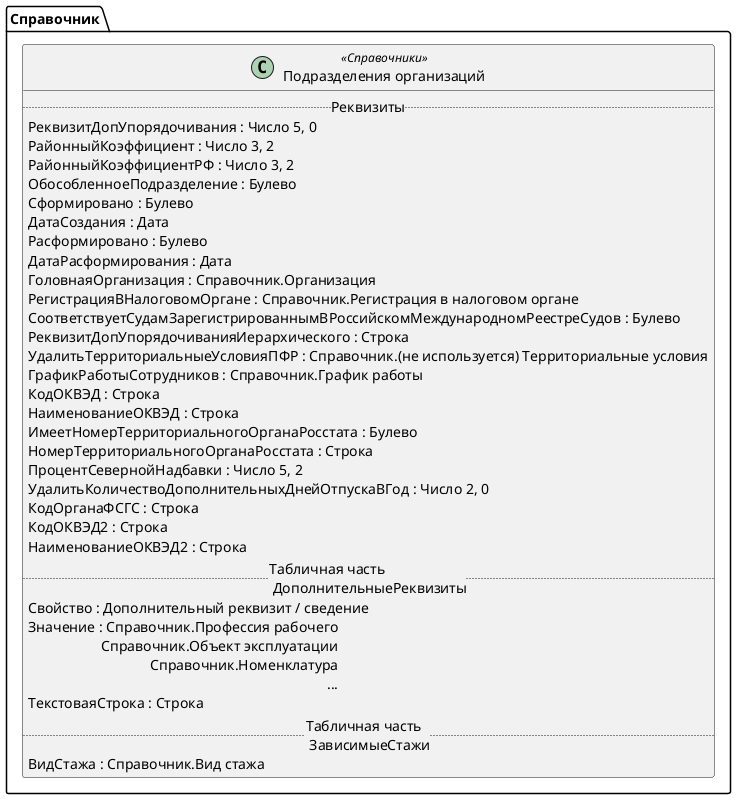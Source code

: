 ﻿@startuml ПодразделенияОрганизаций
'!include templates.wsd
'..\include templates.wsd
class Справочник.ПодразделенияОрганизаций as "Подразделения организаций" <<Справочники>>
{
..Реквизиты..
РеквизитДопУпорядочивания : Число 5, 0
РайонныйКоэффициент : Число 3, 2
РайонныйКоэффициентРФ : Число 3, 2
ОбособленноеПодразделение : Булево
Сформировано : Булево
ДатаСоздания : Дата
Расформировано : Булево
ДатаРасформирования : Дата
ГоловнаяОрганизация : Справочник.Организация
РегистрацияВНалоговомОргане : Справочник.Регистрация в налоговом органе
СоответствуетСудамЗарегистрированнымВРоссийскомМеждународномРеестреСудов : Булево
РеквизитДопУпорядочиванияИерархического : Строка
УдалитьТерриториальныеУсловияПФР : Справочник.(не используется) Территориальные условия
ГрафикРаботыСотрудников : Справочник.График работы
КодОКВЭД : Строка
НаименованиеОКВЭД : Строка
ИмеетНомерТерриториальногоОрганаРосстата : Булево
НомерТерриториальногоОрганаРосстата : Строка
ПроцентСевернойНадбавки : Число 5, 2
УдалитьКоличествоДополнительныхДнейОтпускаВГод : Число 2, 0
КодОрганаФСГС : Строка
КодОКВЭД2 : Строка
НаименованиеОКВЭД2 : Строка
..Табличная часть \n ДополнительныеРеквизиты..
Свойство : Дополнительный реквизит / сведение
Значение : Справочник.Профессия рабочего\rСправочник.Объект эксплуатации\rСправочник.Номенклатура\r...
ТекстоваяСтрока : Строка
..Табличная часть \n ЗависимыеСтажи..
ВидСтажа : Справочник.Вид стажа
}
@enduml
